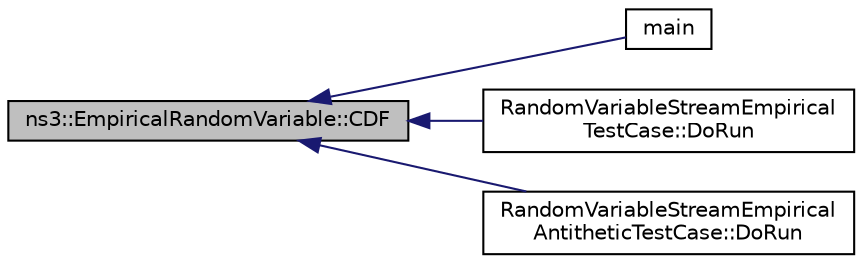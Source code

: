 digraph "ns3::EmpiricalRandomVariable::CDF"
{
  edge [fontname="Helvetica",fontsize="10",labelfontname="Helvetica",labelfontsize="10"];
  node [fontname="Helvetica",fontsize="10",shape=record];
  rankdir="LR";
  Node1 [label="ns3::EmpiricalRandomVariable::CDF",height=0.2,width=0.4,color="black", fillcolor="grey75", style="filled", fontcolor="black"];
  Node1 -> Node2 [dir="back",color="midnightblue",fontsize="10",style="solid"];
  Node2 [label="main",height=0.2,width=0.4,color="black", fillcolor="white", style="filled",URL="$d8/dcd/main-random-variable_8cc.html#a0ddf1224851353fc92bfbff6f499fa97"];
  Node1 -> Node3 [dir="back",color="midnightblue",fontsize="10",style="solid"];
  Node3 [label="RandomVariableStreamEmpirical\lTestCase::DoRun",height=0.2,width=0.4,color="black", fillcolor="white", style="filled",URL="$dc/da4/classRandomVariableStreamEmpiricalTestCase.html#ad5071e15b94fe711389e8cbf52854852",tooltip="Implementation to actually run this TestCase. "];
  Node1 -> Node4 [dir="back",color="midnightblue",fontsize="10",style="solid"];
  Node4 [label="RandomVariableStreamEmpirical\lAntitheticTestCase::DoRun",height=0.2,width=0.4,color="black", fillcolor="white", style="filled",URL="$d9/d69/classRandomVariableStreamEmpiricalAntitheticTestCase.html#aff8e13cf80352999319d7600e2324d26",tooltip="Implementation to actually run this TestCase. "];
}
